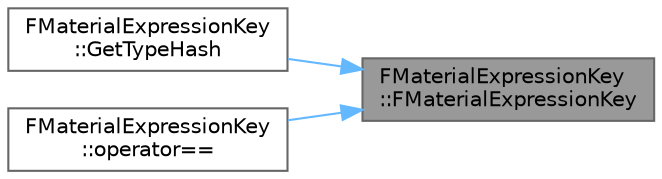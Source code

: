 digraph "FMaterialExpressionKey::FMaterialExpressionKey"
{
 // INTERACTIVE_SVG=YES
 // LATEX_PDF_SIZE
  bgcolor="transparent";
  edge [fontname=Helvetica,fontsize=10,labelfontname=Helvetica,labelfontsize=10];
  node [fontname=Helvetica,fontsize=10,shape=box,height=0.2,width=0.4];
  rankdir="RL";
  Node1 [id="Node000001",label="FMaterialExpressionKey\l::FMaterialExpressionKey",height=0.2,width=0.4,color="gray40", fillcolor="grey60", style="filled", fontcolor="black",tooltip=" "];
  Node1 -> Node2 [id="edge1_Node000001_Node000002",dir="back",color="steelblue1",style="solid",tooltip=" "];
  Node2 [id="Node000002",label="FMaterialExpressionKey\l::GetTypeHash",height=0.2,width=0.4,color="grey40", fillcolor="white", style="filled",URL="$db/d58/classFMaterialExpressionKey.html#ab2bd2e958559d1f74cb78fce0fd1f092",tooltip=" "];
  Node1 -> Node3 [id="edge2_Node000001_Node000003",dir="back",color="steelblue1",style="solid",tooltip=" "];
  Node3 [id="Node000003",label="FMaterialExpressionKey\l::operator==",height=0.2,width=0.4,color="grey40", fillcolor="white", style="filled",URL="$db/d58/classFMaterialExpressionKey.html#a48f62427a4389f689719a7b72b98cc94",tooltip=" "];
}
